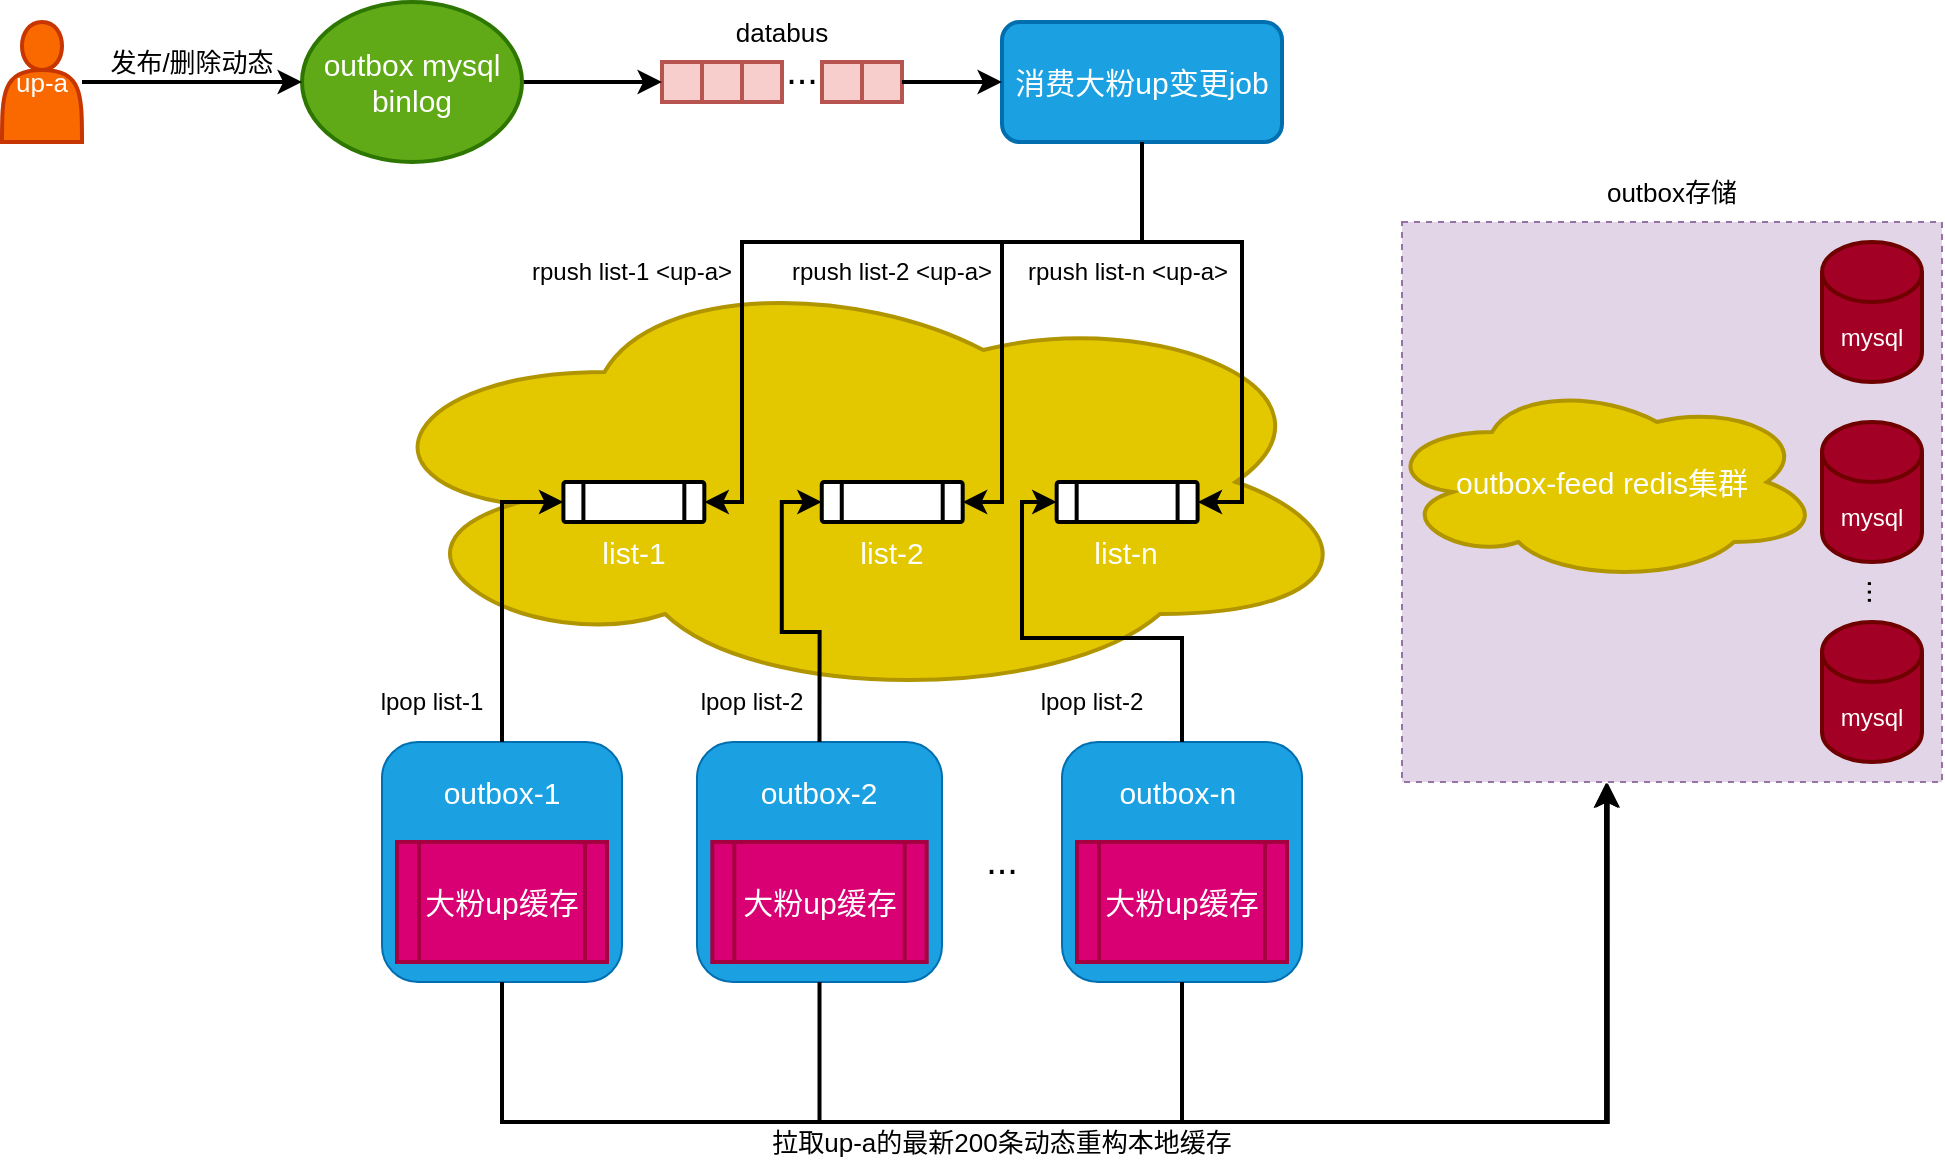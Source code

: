 <mxfile version="21.1.2" type="github">
  <diagram name="第 1 页" id="LYToZndpgdPRDlfCrlT4">
    <mxGraphModel dx="2069" dy="739" grid="1" gridSize="10" guides="1" tooltips="1" connect="1" arrows="1" fold="1" page="1" pageScale="1" pageWidth="827" pageHeight="1169" math="0" shadow="0">
      <root>
        <mxCell id="0" />
        <mxCell id="1" parent="0" />
        <mxCell id="lx1pQPTJVr5pFZ4xOF1r-17" value="" style="ellipse;shape=cloud;whiteSpace=wrap;html=1;strokeWidth=2;fillColor=#e3c800;fontColor=#000000;strokeColor=#B09500;" vertex="1" parent="1">
          <mxGeometry x="115" y="350" width="505.0" height="220" as="geometry" />
        </mxCell>
        <mxCell id="lx1pQPTJVr5pFZ4xOF1r-11" value="" style="group" vertex="1" connectable="0" parent="1">
          <mxGeometry x="270" y="240" width="120" height="30" as="geometry" />
        </mxCell>
        <mxCell id="lx1pQPTJVr5pFZ4xOF1r-1" value="" style="rounded=0;whiteSpace=wrap;html=1;fillColor=#f8cecc;strokeColor=#b85450;strokeWidth=2;" vertex="1" parent="lx1pQPTJVr5pFZ4xOF1r-11">
          <mxGeometry y="10" width="20" height="20" as="geometry" />
        </mxCell>
        <mxCell id="lx1pQPTJVr5pFZ4xOF1r-2" value="" style="rounded=0;whiteSpace=wrap;html=1;fillColor=#f8cecc;strokeColor=#b85450;strokeWidth=2;" vertex="1" parent="lx1pQPTJVr5pFZ4xOF1r-11">
          <mxGeometry x="20" y="10" width="20" height="20" as="geometry" />
        </mxCell>
        <mxCell id="lx1pQPTJVr5pFZ4xOF1r-3" value="" style="rounded=0;whiteSpace=wrap;html=1;fillColor=#f8cecc;strokeColor=#b85450;strokeWidth=2;" vertex="1" parent="lx1pQPTJVr5pFZ4xOF1r-11">
          <mxGeometry x="40" y="10" width="20" height="20" as="geometry" />
        </mxCell>
        <mxCell id="lx1pQPTJVr5pFZ4xOF1r-4" value="" style="rounded=0;whiteSpace=wrap;html=1;fillColor=#f8cecc;strokeColor=#b85450;strokeWidth=2;" vertex="1" parent="lx1pQPTJVr5pFZ4xOF1r-11">
          <mxGeometry x="80" y="10" width="20" height="20" as="geometry" />
        </mxCell>
        <mxCell id="lx1pQPTJVr5pFZ4xOF1r-5" value="" style="rounded=0;whiteSpace=wrap;html=1;fillColor=#f8cecc;strokeColor=#b85450;strokeWidth=2;" vertex="1" parent="lx1pQPTJVr5pFZ4xOF1r-11">
          <mxGeometry x="100" y="10" width="20" height="20" as="geometry" />
        </mxCell>
        <mxCell id="lx1pQPTJVr5pFZ4xOF1r-8" value="&lt;font style=&quot;font-size: 19px;&quot;&gt;...&lt;/font&gt;" style="text;strokeColor=none;align=center;fillColor=none;html=1;verticalAlign=middle;whiteSpace=wrap;rounded=0;" vertex="1" parent="lx1pQPTJVr5pFZ4xOF1r-11">
          <mxGeometry x="50" width="40" height="30" as="geometry" />
        </mxCell>
        <mxCell id="lx1pQPTJVr5pFZ4xOF1r-13" style="edgeStyle=orthogonalEdgeStyle;rounded=0;orthogonalLoop=1;jettySize=auto;html=1;entryX=0;entryY=0.5;entryDx=0;entryDy=0;strokeWidth=2;" edge="1" parent="1" source="lx1pQPTJVr5pFZ4xOF1r-12" target="lx1pQPTJVr5pFZ4xOF1r-1">
          <mxGeometry relative="1" as="geometry" />
        </mxCell>
        <mxCell id="lx1pQPTJVr5pFZ4xOF1r-12" value="&lt;font style=&quot;font-size: 15px;&quot;&gt;outbox mysql binlog&lt;/font&gt;" style="ellipse;whiteSpace=wrap;html=1;strokeWidth=2;fillColor=#60a917;fontColor=#ffffff;strokeColor=#2D7600;" vertex="1" parent="1">
          <mxGeometry x="90" y="220" width="110" height="80" as="geometry" />
        </mxCell>
        <mxCell id="lx1pQPTJVr5pFZ4xOF1r-14" value="&lt;font style=&quot;font-size: 13px;&quot;&gt;databus&lt;/font&gt;" style="text;strokeColor=none;align=center;fillColor=none;html=1;verticalAlign=middle;whiteSpace=wrap;rounded=0;" vertex="1" parent="1">
          <mxGeometry x="300" y="220" width="60" height="30" as="geometry" />
        </mxCell>
        <mxCell id="lx1pQPTJVr5pFZ4xOF1r-15" value="&lt;font style=&quot;font-size: 15px;&quot;&gt;消费大粉up变更job&lt;/font&gt;" style="rounded=1;whiteSpace=wrap;html=1;strokeWidth=2;fillColor=#1ba1e2;fontColor=#ffffff;strokeColor=#006EAF;" vertex="1" parent="1">
          <mxGeometry x="440" y="230" width="140" height="60" as="geometry" />
        </mxCell>
        <mxCell id="lx1pQPTJVr5pFZ4xOF1r-16" style="edgeStyle=orthogonalEdgeStyle;rounded=0;orthogonalLoop=1;jettySize=auto;html=1;entryX=0;entryY=0.5;entryDx=0;entryDy=0;strokeWidth=2;" edge="1" parent="1" source="lx1pQPTJVr5pFZ4xOF1r-5" target="lx1pQPTJVr5pFZ4xOF1r-15">
          <mxGeometry relative="1" as="geometry" />
        </mxCell>
        <mxCell id="lx1pQPTJVr5pFZ4xOF1r-28" style="edgeStyle=orthogonalEdgeStyle;rounded=0;orthogonalLoop=1;jettySize=auto;html=1;entryX=1;entryY=0.5;entryDx=0;entryDy=0;strokeWidth=2;" edge="1" parent="1" source="lx1pQPTJVr5pFZ4xOF1r-15" target="lx1pQPTJVr5pFZ4xOF1r-18">
          <mxGeometry relative="1" as="geometry">
            <Array as="points">
              <mxPoint x="510" y="340" />
              <mxPoint x="310" y="340" />
              <mxPoint x="310" y="470" />
            </Array>
          </mxGeometry>
        </mxCell>
        <mxCell id="lx1pQPTJVr5pFZ4xOF1r-32" style="edgeStyle=orthogonalEdgeStyle;rounded=0;orthogonalLoop=1;jettySize=auto;html=1;entryX=1;entryY=0.5;entryDx=0;entryDy=0;strokeWidth=2;" edge="1" parent="1" source="lx1pQPTJVr5pFZ4xOF1r-15" target="lx1pQPTJVr5pFZ4xOF1r-20">
          <mxGeometry relative="1" as="geometry">
            <Array as="points">
              <mxPoint x="510" y="340" />
              <mxPoint x="440" y="340" />
              <mxPoint x="440" y="470" />
            </Array>
          </mxGeometry>
        </mxCell>
        <mxCell id="lx1pQPTJVr5pFZ4xOF1r-34" style="edgeStyle=orthogonalEdgeStyle;rounded=0;orthogonalLoop=1;jettySize=auto;html=1;entryX=1;entryY=0.5;entryDx=0;entryDy=0;strokeWidth=2;" edge="1" parent="1" source="lx1pQPTJVr5pFZ4xOF1r-15" target="lx1pQPTJVr5pFZ4xOF1r-21">
          <mxGeometry relative="1" as="geometry">
            <Array as="points">
              <mxPoint x="510" y="340" />
              <mxPoint x="560" y="340" />
              <mxPoint x="560" y="470" />
            </Array>
          </mxGeometry>
        </mxCell>
        <mxCell id="lx1pQPTJVr5pFZ4xOF1r-40" value="" style="group" vertex="1" connectable="0" parent="1">
          <mxGeometry x="130" y="590" width="120" height="120" as="geometry" />
        </mxCell>
        <mxCell id="lx1pQPTJVr5pFZ4xOF1r-41" value="" style="rounded=1;whiteSpace=wrap;html=1;fillColor=#1ba1e2;fontColor=#ffffff;strokeColor=#006EAF;" vertex="1" parent="lx1pQPTJVr5pFZ4xOF1r-40">
          <mxGeometry width="120" height="120" as="geometry" />
        </mxCell>
        <mxCell id="lx1pQPTJVr5pFZ4xOF1r-42" value="&lt;span style=&quot;font-size: 15px;&quot;&gt;大粉up缓存&lt;/span&gt;" style="shape=process;whiteSpace=wrap;html=1;backgroundOutline=1;strokeWidth=2;fillColor=#d80073;fontColor=#ffffff;strokeColor=#A50040;" vertex="1" parent="lx1pQPTJVr5pFZ4xOF1r-40">
          <mxGeometry x="7.5" y="50" width="105" height="60" as="geometry" />
        </mxCell>
        <mxCell id="lx1pQPTJVr5pFZ4xOF1r-43" value="&lt;font color=&quot;#ffffff&quot; style=&quot;font-size: 15px;&quot;&gt;outbox-1&lt;/font&gt;" style="text;strokeColor=none;align=center;fillColor=none;html=1;verticalAlign=middle;whiteSpace=wrap;rounded=0;" vertex="1" parent="lx1pQPTJVr5pFZ4xOF1r-40">
          <mxGeometry x="25" y="10" width="70" height="30" as="geometry" />
        </mxCell>
        <mxCell id="lx1pQPTJVr5pFZ4xOF1r-44" value="" style="group" vertex="1" connectable="0" parent="1">
          <mxGeometry x="287.5" y="590" width="122.5" height="120" as="geometry" />
        </mxCell>
        <mxCell id="lx1pQPTJVr5pFZ4xOF1r-45" value="" style="rounded=1;whiteSpace=wrap;html=1;fillColor=#1ba1e2;fontColor=#ffffff;strokeColor=#006EAF;" vertex="1" parent="lx1pQPTJVr5pFZ4xOF1r-44">
          <mxGeometry width="122.5" height="120" as="geometry" />
        </mxCell>
        <mxCell id="lx1pQPTJVr5pFZ4xOF1r-46" value="&lt;span style=&quot;font-size: 15px;&quot;&gt;大粉up缓存&lt;/span&gt;" style="shape=process;whiteSpace=wrap;html=1;backgroundOutline=1;strokeWidth=2;fillColor=#d80073;fontColor=#ffffff;strokeColor=#A50040;" vertex="1" parent="lx1pQPTJVr5pFZ4xOF1r-44">
          <mxGeometry x="7.656" y="50" width="107.187" height="60" as="geometry" />
        </mxCell>
        <mxCell id="lx1pQPTJVr5pFZ4xOF1r-47" value="&lt;font color=&quot;#ffffff&quot; style=&quot;font-size: 15px;&quot;&gt;outbox-2&lt;/font&gt;" style="text;strokeColor=none;align=center;fillColor=none;html=1;verticalAlign=middle;whiteSpace=wrap;rounded=0;" vertex="1" parent="lx1pQPTJVr5pFZ4xOF1r-44">
          <mxGeometry x="25.521" y="10" width="71.458" height="30" as="geometry" />
        </mxCell>
        <mxCell id="lx1pQPTJVr5pFZ4xOF1r-48" value="" style="group" vertex="1" connectable="0" parent="1">
          <mxGeometry x="470" y="590" width="120" height="120" as="geometry" />
        </mxCell>
        <mxCell id="lx1pQPTJVr5pFZ4xOF1r-49" value="" style="rounded=1;whiteSpace=wrap;html=1;fillColor=#1ba1e2;fontColor=#ffffff;strokeColor=#006EAF;" vertex="1" parent="lx1pQPTJVr5pFZ4xOF1r-48">
          <mxGeometry width="120" height="120" as="geometry" />
        </mxCell>
        <mxCell id="lx1pQPTJVr5pFZ4xOF1r-50" value="&lt;span style=&quot;font-size: 15px;&quot;&gt;大粉up缓存&lt;/span&gt;" style="shape=process;whiteSpace=wrap;html=1;backgroundOutline=1;strokeWidth=2;fillColor=#d80073;fontColor=#ffffff;strokeColor=#A50040;" vertex="1" parent="lx1pQPTJVr5pFZ4xOF1r-48">
          <mxGeometry x="7.5" y="50" width="105" height="60" as="geometry" />
        </mxCell>
        <mxCell id="lx1pQPTJVr5pFZ4xOF1r-51" value="&lt;font color=&quot;#ffffff&quot; style=&quot;font-size: 15px;&quot;&gt;outbox-n&amp;nbsp;&lt;/font&gt;" style="text;strokeColor=none;align=center;fillColor=none;html=1;verticalAlign=middle;whiteSpace=wrap;rounded=0;" vertex="1" parent="lx1pQPTJVr5pFZ4xOF1r-48">
          <mxGeometry x="25" y="10" width="70" height="30" as="geometry" />
        </mxCell>
        <mxCell id="lx1pQPTJVr5pFZ4xOF1r-52" style="edgeStyle=orthogonalEdgeStyle;rounded=0;orthogonalLoop=1;jettySize=auto;html=1;entryX=0;entryY=0.5;entryDx=0;entryDy=0;strokeWidth=2;exitX=0.5;exitY=0;exitDx=0;exitDy=0;" edge="1" parent="1" source="lx1pQPTJVr5pFZ4xOF1r-49" target="lx1pQPTJVr5pFZ4xOF1r-21">
          <mxGeometry relative="1" as="geometry">
            <mxPoint x="530" y="580" as="sourcePoint" />
            <Array as="points">
              <mxPoint x="530" y="538" />
              <mxPoint x="450" y="538" />
              <mxPoint x="450" y="470" />
            </Array>
          </mxGeometry>
        </mxCell>
        <mxCell id="lx1pQPTJVr5pFZ4xOF1r-53" style="edgeStyle=orthogonalEdgeStyle;rounded=0;orthogonalLoop=1;jettySize=auto;html=1;exitX=0.5;exitY=0;exitDx=0;exitDy=0;entryX=0;entryY=0.5;entryDx=0;entryDy=0;strokeWidth=2;" edge="1" parent="1" source="lx1pQPTJVr5pFZ4xOF1r-45" target="lx1pQPTJVr5pFZ4xOF1r-20">
          <mxGeometry relative="1" as="geometry" />
        </mxCell>
        <mxCell id="lx1pQPTJVr5pFZ4xOF1r-56" style="edgeStyle=orthogonalEdgeStyle;rounded=0;orthogonalLoop=1;jettySize=auto;html=1;exitX=0.5;exitY=0;exitDx=0;exitDy=0;entryX=0;entryY=0.5;entryDx=0;entryDy=0;strokeWidth=2;" edge="1" parent="1" source="lx1pQPTJVr5pFZ4xOF1r-41" target="lx1pQPTJVr5pFZ4xOF1r-18">
          <mxGeometry relative="1" as="geometry" />
        </mxCell>
        <mxCell id="lx1pQPTJVr5pFZ4xOF1r-59" value="" style="group" vertex="1" connectable="0" parent="1">
          <mxGeometry x="630" y="300" width="280" height="310" as="geometry" />
        </mxCell>
        <mxCell id="lx1pQPTJVr5pFZ4xOF1r-60" value="" style="rounded=0;whiteSpace=wrap;html=1;dashed=1;fillColor=#e1d5e7;strokeColor=#9673a6;" vertex="1" parent="lx1pQPTJVr5pFZ4xOF1r-59">
          <mxGeometry x="10" y="30" width="270" height="280" as="geometry" />
        </mxCell>
        <mxCell id="lx1pQPTJVr5pFZ4xOF1r-61" value="&lt;font color=&quot;#ffffff&quot; style=&quot;font-size: 15px;&quot;&gt;outbox-feed redis集群&lt;/font&gt;" style="ellipse;shape=cloud;whiteSpace=wrap;html=1;strokeWidth=2;fillColor=#e3c800;strokeColor=#B09500;fontColor=#000000;" vertex="1" parent="lx1pQPTJVr5pFZ4xOF1r-59">
          <mxGeometry y="110" width="220" height="100" as="geometry" />
        </mxCell>
        <mxCell id="lx1pQPTJVr5pFZ4xOF1r-62" value="mysql" style="shape=cylinder3;whiteSpace=wrap;html=1;boundedLbl=1;backgroundOutline=1;size=15;strokeWidth=2;fillColor=#a20025;fontColor=#ffffff;strokeColor=#6F0000;" vertex="1" parent="lx1pQPTJVr5pFZ4xOF1r-59">
          <mxGeometry x="220" y="40" width="50" height="70" as="geometry" />
        </mxCell>
        <mxCell id="lx1pQPTJVr5pFZ4xOF1r-63" value="mysql" style="shape=cylinder3;whiteSpace=wrap;html=1;boundedLbl=1;backgroundOutline=1;size=15;strokeWidth=2;fillColor=#a20025;fontColor=#ffffff;strokeColor=#6F0000;" vertex="1" parent="lx1pQPTJVr5pFZ4xOF1r-59">
          <mxGeometry x="220" y="130" width="50" height="70" as="geometry" />
        </mxCell>
        <mxCell id="lx1pQPTJVr5pFZ4xOF1r-64" value="&lt;font style=&quot;font-size: 15px;&quot;&gt;...&lt;/font&gt;" style="text;strokeColor=none;align=center;fillColor=none;html=1;verticalAlign=middle;whiteSpace=wrap;rounded=0;rotation=-90;" vertex="1" parent="lx1pQPTJVr5pFZ4xOF1r-59">
          <mxGeometry x="207" y="200" width="63" height="30" as="geometry" />
        </mxCell>
        <mxCell id="lx1pQPTJVr5pFZ4xOF1r-65" value="mysql" style="shape=cylinder3;whiteSpace=wrap;html=1;boundedLbl=1;backgroundOutline=1;size=15;strokeWidth=2;fillColor=#a20025;fontColor=#ffffff;strokeColor=#6F0000;" vertex="1" parent="lx1pQPTJVr5pFZ4xOF1r-59">
          <mxGeometry x="220" y="230" width="50" height="70" as="geometry" />
        </mxCell>
        <mxCell id="lx1pQPTJVr5pFZ4xOF1r-66" value="&lt;font style=&quot;font-size: 13px;&quot;&gt;outbox存储&lt;/font&gt;" style="text;strokeColor=none;align=center;fillColor=none;html=1;verticalAlign=middle;whiteSpace=wrap;rounded=0;" vertex="1" parent="lx1pQPTJVr5pFZ4xOF1r-59">
          <mxGeometry x="105" width="80" height="30" as="geometry" />
        </mxCell>
        <mxCell id="lx1pQPTJVr5pFZ4xOF1r-67" style="edgeStyle=orthogonalEdgeStyle;rounded=0;orthogonalLoop=1;jettySize=auto;html=1;entryX=0.378;entryY=1.002;entryDx=0;entryDy=0;entryPerimeter=0;strokeWidth=2;" edge="1" parent="1" source="lx1pQPTJVr5pFZ4xOF1r-41" target="lx1pQPTJVr5pFZ4xOF1r-60">
          <mxGeometry relative="1" as="geometry">
            <Array as="points">
              <mxPoint x="190" y="780" />
              <mxPoint x="742" y="780" />
            </Array>
          </mxGeometry>
        </mxCell>
        <mxCell id="lx1pQPTJVr5pFZ4xOF1r-69" value="&lt;font style=&quot;font-size: 19px;&quot;&gt;...&lt;/font&gt;" style="text;strokeColor=none;align=center;fillColor=none;html=1;verticalAlign=middle;whiteSpace=wrap;rounded=0;" vertex="1" parent="1">
          <mxGeometry x="420" y="635" width="40" height="30" as="geometry" />
        </mxCell>
        <mxCell id="lx1pQPTJVr5pFZ4xOF1r-70" style="edgeStyle=orthogonalEdgeStyle;rounded=0;orthogonalLoop=1;jettySize=auto;html=1;entryX=0.378;entryY=1.002;entryDx=0;entryDy=0;entryPerimeter=0;strokeWidth=2;" edge="1" parent="1" source="lx1pQPTJVr5pFZ4xOF1r-45" target="lx1pQPTJVr5pFZ4xOF1r-60">
          <mxGeometry relative="1" as="geometry">
            <Array as="points">
              <mxPoint x="349" y="780" />
              <mxPoint x="742" y="780" />
            </Array>
          </mxGeometry>
        </mxCell>
        <mxCell id="lx1pQPTJVr5pFZ4xOF1r-71" style="edgeStyle=orthogonalEdgeStyle;rounded=0;orthogonalLoop=1;jettySize=auto;html=1;entryX=0.381;entryY=1.002;entryDx=0;entryDy=0;entryPerimeter=0;strokeWidth=2;" edge="1" parent="1" source="lx1pQPTJVr5pFZ4xOF1r-49" target="lx1pQPTJVr5pFZ4xOF1r-60">
          <mxGeometry relative="1" as="geometry">
            <Array as="points">
              <mxPoint x="530" y="780" />
              <mxPoint x="743" y="780" />
            </Array>
          </mxGeometry>
        </mxCell>
        <mxCell id="lx1pQPTJVr5pFZ4xOF1r-18" value="&lt;font style=&quot;font-size: 15px;&quot; color=&quot;#ffffff&quot;&gt;list-1&lt;/font&gt;" style="verticalLabelPosition=bottom;verticalAlign=top;html=1;shape=process;whiteSpace=wrap;rounded=1;size=0.14;arcSize=6;strokeWidth=2;" vertex="1" parent="1">
          <mxGeometry x="220.698" y="460" width="70.465" height="20" as="geometry" />
        </mxCell>
        <mxCell id="lx1pQPTJVr5pFZ4xOF1r-20" value="&lt;font style=&quot;font-size: 15px;&quot; color=&quot;#ffffff&quot;&gt;list-2&lt;/font&gt;" style="verticalLabelPosition=bottom;verticalAlign=top;html=1;shape=process;whiteSpace=wrap;rounded=1;size=0.14;arcSize=6;strokeWidth=2;" vertex="1" parent="1">
          <mxGeometry x="349.884" y="460" width="70.465" height="20" as="geometry" />
        </mxCell>
        <mxCell id="lx1pQPTJVr5pFZ4xOF1r-21" value="&lt;font style=&quot;font-size: 15px;&quot; color=&quot;#ffffff&quot;&gt;list-n&lt;/font&gt;" style="verticalLabelPosition=bottom;verticalAlign=top;html=1;shape=process;whiteSpace=wrap;rounded=1;size=0.14;arcSize=6;strokeWidth=2;" vertex="1" parent="1">
          <mxGeometry x="467.33" y="460" width="70.47" height="20" as="geometry" />
        </mxCell>
        <mxCell id="lx1pQPTJVr5pFZ4xOF1r-73" value="rpush list-1 &amp;lt;up-a&amp;gt;" style="text;strokeColor=none;align=center;fillColor=none;html=1;verticalAlign=middle;whiteSpace=wrap;rounded=0;" vertex="1" parent="1">
          <mxGeometry x="200" y="340" width="110" height="30" as="geometry" />
        </mxCell>
        <mxCell id="lx1pQPTJVr5pFZ4xOF1r-74" value="lpop list-1" style="text;strokeColor=none;align=center;fillColor=none;html=1;verticalAlign=middle;whiteSpace=wrap;rounded=0;" vertex="1" parent="1">
          <mxGeometry x="100" y="555" width="110" height="30" as="geometry" />
        </mxCell>
        <mxCell id="lx1pQPTJVr5pFZ4xOF1r-75" value="rpush list-2 &amp;lt;up-a&amp;gt;" style="text;strokeColor=none;align=center;fillColor=none;html=1;verticalAlign=middle;whiteSpace=wrap;rounded=0;" vertex="1" parent="1">
          <mxGeometry x="330" y="340" width="110" height="30" as="geometry" />
        </mxCell>
        <mxCell id="lx1pQPTJVr5pFZ4xOF1r-76" value="rpush list-n &amp;lt;up-a&amp;gt;" style="text;strokeColor=none;align=center;fillColor=none;html=1;verticalAlign=middle;whiteSpace=wrap;rounded=0;" vertex="1" parent="1">
          <mxGeometry x="447.56" y="340" width="110" height="30" as="geometry" />
        </mxCell>
        <mxCell id="lx1pQPTJVr5pFZ4xOF1r-78" value="lpop list-2" style="text;strokeColor=none;align=center;fillColor=none;html=1;verticalAlign=middle;whiteSpace=wrap;rounded=0;" vertex="1" parent="1">
          <mxGeometry x="260" y="555" width="110" height="30" as="geometry" />
        </mxCell>
        <mxCell id="lx1pQPTJVr5pFZ4xOF1r-79" value="lpop list-2" style="text;strokeColor=none;align=center;fillColor=none;html=1;verticalAlign=middle;whiteSpace=wrap;rounded=0;" vertex="1" parent="1">
          <mxGeometry x="430" y="555" width="110" height="30" as="geometry" />
        </mxCell>
        <mxCell id="lx1pQPTJVr5pFZ4xOF1r-80" value="&lt;font style=&quot;font-size: 13px;&quot;&gt;拉取up-a的最新200条动态重构本地缓存&lt;/font&gt;" style="text;strokeColor=none;align=center;fillColor=none;html=1;verticalAlign=middle;whiteSpace=wrap;rounded=0;" vertex="1" parent="1">
          <mxGeometry x="315" y="780" width="250" height="20" as="geometry" />
        </mxCell>
        <mxCell id="lx1pQPTJVr5pFZ4xOF1r-82" style="edgeStyle=orthogonalEdgeStyle;rounded=0;orthogonalLoop=1;jettySize=auto;html=1;entryX=0;entryY=0.5;entryDx=0;entryDy=0;strokeWidth=2;" edge="1" parent="1" source="lx1pQPTJVr5pFZ4xOF1r-81" target="lx1pQPTJVr5pFZ4xOF1r-12">
          <mxGeometry relative="1" as="geometry" />
        </mxCell>
        <mxCell id="lx1pQPTJVr5pFZ4xOF1r-81" value="&lt;font color=&quot;#ffffff&quot; style=&quot;font-size: 13px;&quot;&gt;up-a&lt;/font&gt;" style="shape=actor;whiteSpace=wrap;html=1;strokeWidth=2;fillColor=#fa6800;fontColor=#000000;strokeColor=#C73500;" vertex="1" parent="1">
          <mxGeometry x="-60" y="230" width="40" height="60" as="geometry" />
        </mxCell>
        <mxCell id="lx1pQPTJVr5pFZ4xOF1r-83" value="&lt;font style=&quot;font-size: 13px;&quot;&gt;发布/删除动态&lt;/font&gt;" style="text;strokeColor=none;align=center;fillColor=none;html=1;verticalAlign=middle;whiteSpace=wrap;rounded=0;" vertex="1" parent="1">
          <mxGeometry x="-20" y="240" width="110" height="20" as="geometry" />
        </mxCell>
      </root>
    </mxGraphModel>
  </diagram>
</mxfile>
